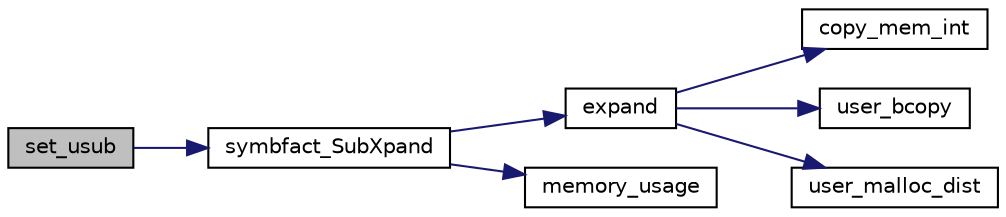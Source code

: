 digraph "set_usub"
{
 // LATEX_PDF_SIZE
  edge [fontname="Helvetica",fontsize="10",labelfontname="Helvetica",labelfontsize="10"];
  node [fontname="Helvetica",fontsize="10",shape=record];
  rankdir="LR";
  Node1 [label="set_usub",height=0.2,width=0.4,color="black", fillcolor="grey75", style="filled", fontcolor="black",tooltip=" "];
  Node1 -> Node2 [color="midnightblue",fontsize="10",style="solid",fontname="Helvetica"];
  Node2 [label="symbfact_SubXpand",height=0.2,width=0.4,color="black", fillcolor="white", style="filled",URL="$memory_8c.html#a3f1eeec80434e9ada179cda51e45deec",tooltip=" "];
  Node2 -> Node3 [color="midnightblue",fontsize="10",style="solid",fontname="Helvetica"];
  Node3 [label="expand",height=0.2,width=0.4,color="black", fillcolor="white", style="filled",URL="$memory_8c.html#a213fafd19733ebd74bcf5c9ef89068b6",tooltip=" "];
  Node3 -> Node4 [color="midnightblue",fontsize="10",style="solid",fontname="Helvetica"];
  Node4 [label="copy_mem_int",height=0.2,width=0.4,color="black", fillcolor="white", style="filled",URL="$memory_8c.html#a565ad7ca8a38ee26b057ad6880192ba2",tooltip=" "];
  Node3 -> Node5 [color="midnightblue",fontsize="10",style="solid",fontname="Helvetica"];
  Node5 [label="user_bcopy",height=0.2,width=0.4,color="black", fillcolor="white", style="filled",URL="$memory_8c.html#a54f4f38998738c1ecdfd235c385f5058",tooltip=" "];
  Node3 -> Node6 [color="midnightblue",fontsize="10",style="solid",fontname="Helvetica"];
  Node6 [label="user_malloc_dist",height=0.2,width=0.4,color="black", fillcolor="white", style="filled",URL="$memory_8c.html#a7f88accf6d8ceb239718435e4e7cfb34",tooltip=" "];
  Node2 -> Node7 [color="midnightblue",fontsize="10",style="solid",fontname="Helvetica"];
  Node7 [label="memory_usage",height=0.2,width=0.4,color="black", fillcolor="white", style="filled",URL="$memory_8c.html#a1bae410116f1b14bb58b9486731b87c9",tooltip=" "];
}
